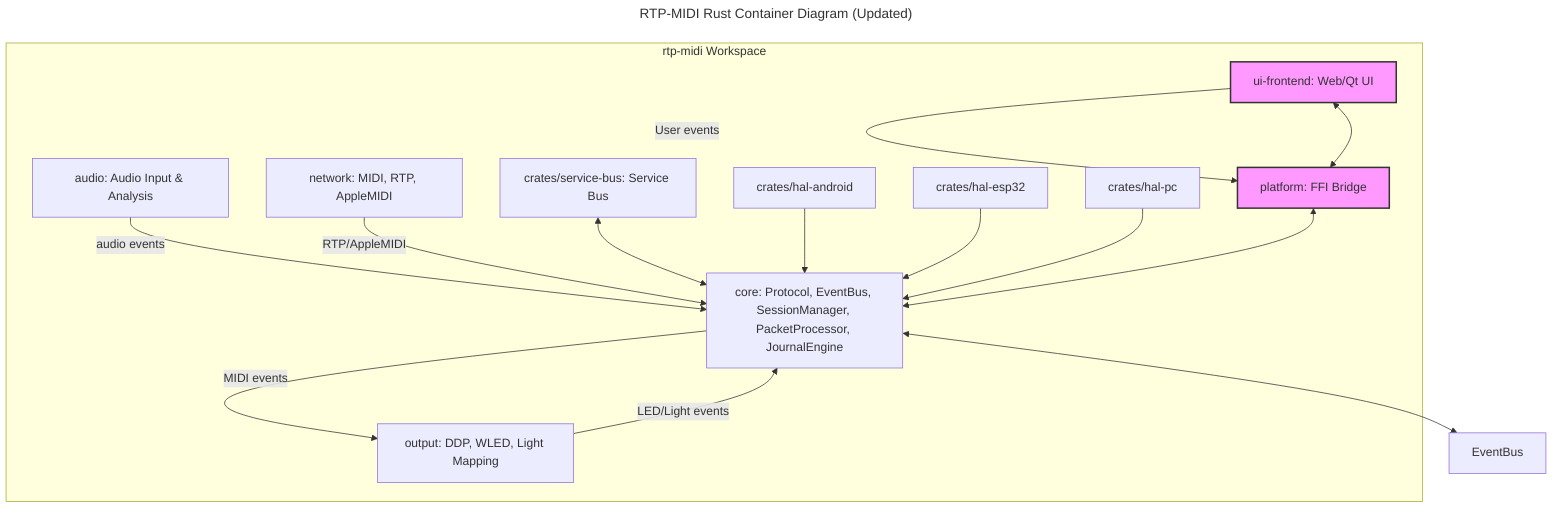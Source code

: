 ---
title: RTP-MIDI Rust Container Diagram (Updated)
---

flowchart TB
    subgraph Workspace["rtp-midi Workspace"]
        Core["core: Protocol, EventBus, SessionManager, PacketProcessor, JournalEngine"]
        Audio["audio: Audio Input & Analysis"]
        Output["output: DDP, WLED, Light Mapping"]
        Network["network: MIDI, RTP, AppleMIDI"]
        ServiceBus["crates/service-bus: Service Bus"]
        HalAndroid["crates/hal-android"]
        HalEsp32["crates/hal-esp32"]
        HalPC["crates/hal-pc"]
        UIFrontend["ui-frontend: Web/Qt UI"]
        Platform["platform: FFI Bridge"]
    end
    
    Core <--> EventBus["EventBus"]
    Audio -->|audio events| Core
    Core -->|MIDI events| Output
    Output -->|LED/Light events| Core
    Network -->|RTP/AppleMIDI| Core
    ServiceBus <--> Core
    HalAndroid --> Core
    HalEsp32 --> Core
    HalPC --> Core
    Platform <--> Core
    Platform <--> UIFrontend
    UIFrontend -->|User events| Platform
    
    %% FFI boundary
    classDef ffi fill:#f9f,stroke:#333,stroke-width:2px;
    Platform:::ffi
    UIFrontend:::ffi